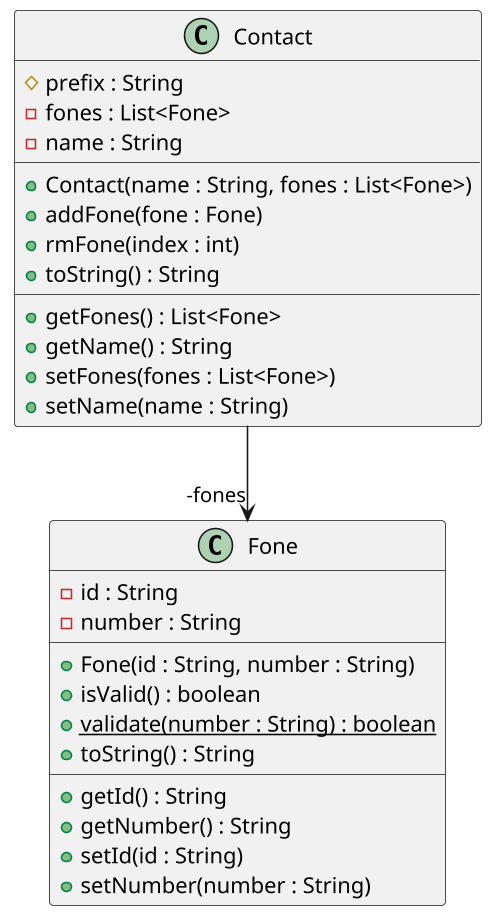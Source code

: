 '--
@startuml

skinparam defaultFontName Hasklig
skinparam dpi 150

'==
class Contact {
  # prefix : String
  - fones : List<Fone>
  - name : String
  __
  '
  ' crie um ArrayList para o ATRIBUTO fones
  ' se a variável fones não for null, adicione todos os fones usando o método addFone
  + Contact(name : String, fones : List<Fone>)
  '
  ' se fone for válido, insira no atributo fones
  ' se não, informe o erro
  + addFone(fone : Fone)
  '
  ' se o índice existir no ArrayList, remova o telefone com esse índice
  + rmFone(index : int)
  '
  ' Use um contador para mostrar o índice do telefone
  ' Use o toString do fone para adicioná-lo à saída
  ' O resultado dever ficar assim:
  ' ex: - david [0:oi:123] [1:tim:9081] [2:claro:5431]
  + toString() : String
  __
  + getFones() : List<Fone>
  + getName() : String
  '
  ' limpe a lista de fones
  ' utilize o addFone para adicionar apenas os fones válidos
  + setFones(fones : List<Fone>)
  + setName(name : String)
}

class Fone {
  - id : String
  - number : String
  __
  + Fone(id : String, number : String)
  '
  ' utiliza o static validate para retornar se essa instancia do fone é valida
  + isValid() : boolean
  '
  ' verifica se o número é um número de telefone válido
  + validate(number : String) : boolean {static}
  '
  ' O resultado deve ficar assim
  ' ex: oi:1234
  + toString() : String
  __
  + getId() : String
  + getNumber() : String
  + setId(id : String)
  + setNumber(number : String)
}
'--
Contact -->  "-fones" Fone
@enduml
